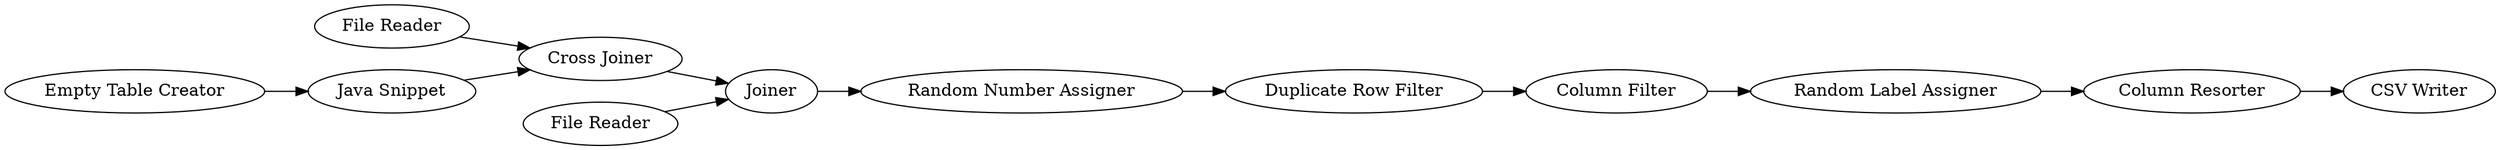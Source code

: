digraph {
	1 [label="File Reader"]
	11 [label="File Reader"]
	12 [label=Joiner]
	13 [label="Random Number Assigner"]
	14 [label="Duplicate Row Filter"]
	15 [label="Random Label Assigner"]
	16 [label="Column Filter"]
	17 [label="Empty Table Creator"]
	25 [label="Column Resorter"]
	27 [label="CSV Writer"]
	28 [label="Java Snippet"]
	29 [label="Cross Joiner"]
	1 -> 29
	11 -> 12
	12 -> 13
	13 -> 14
	14 -> 16
	15 -> 25
	16 -> 15
	17 -> 28
	25 -> 27
	28 -> 29
	29 -> 12
	rankdir=LR
}
